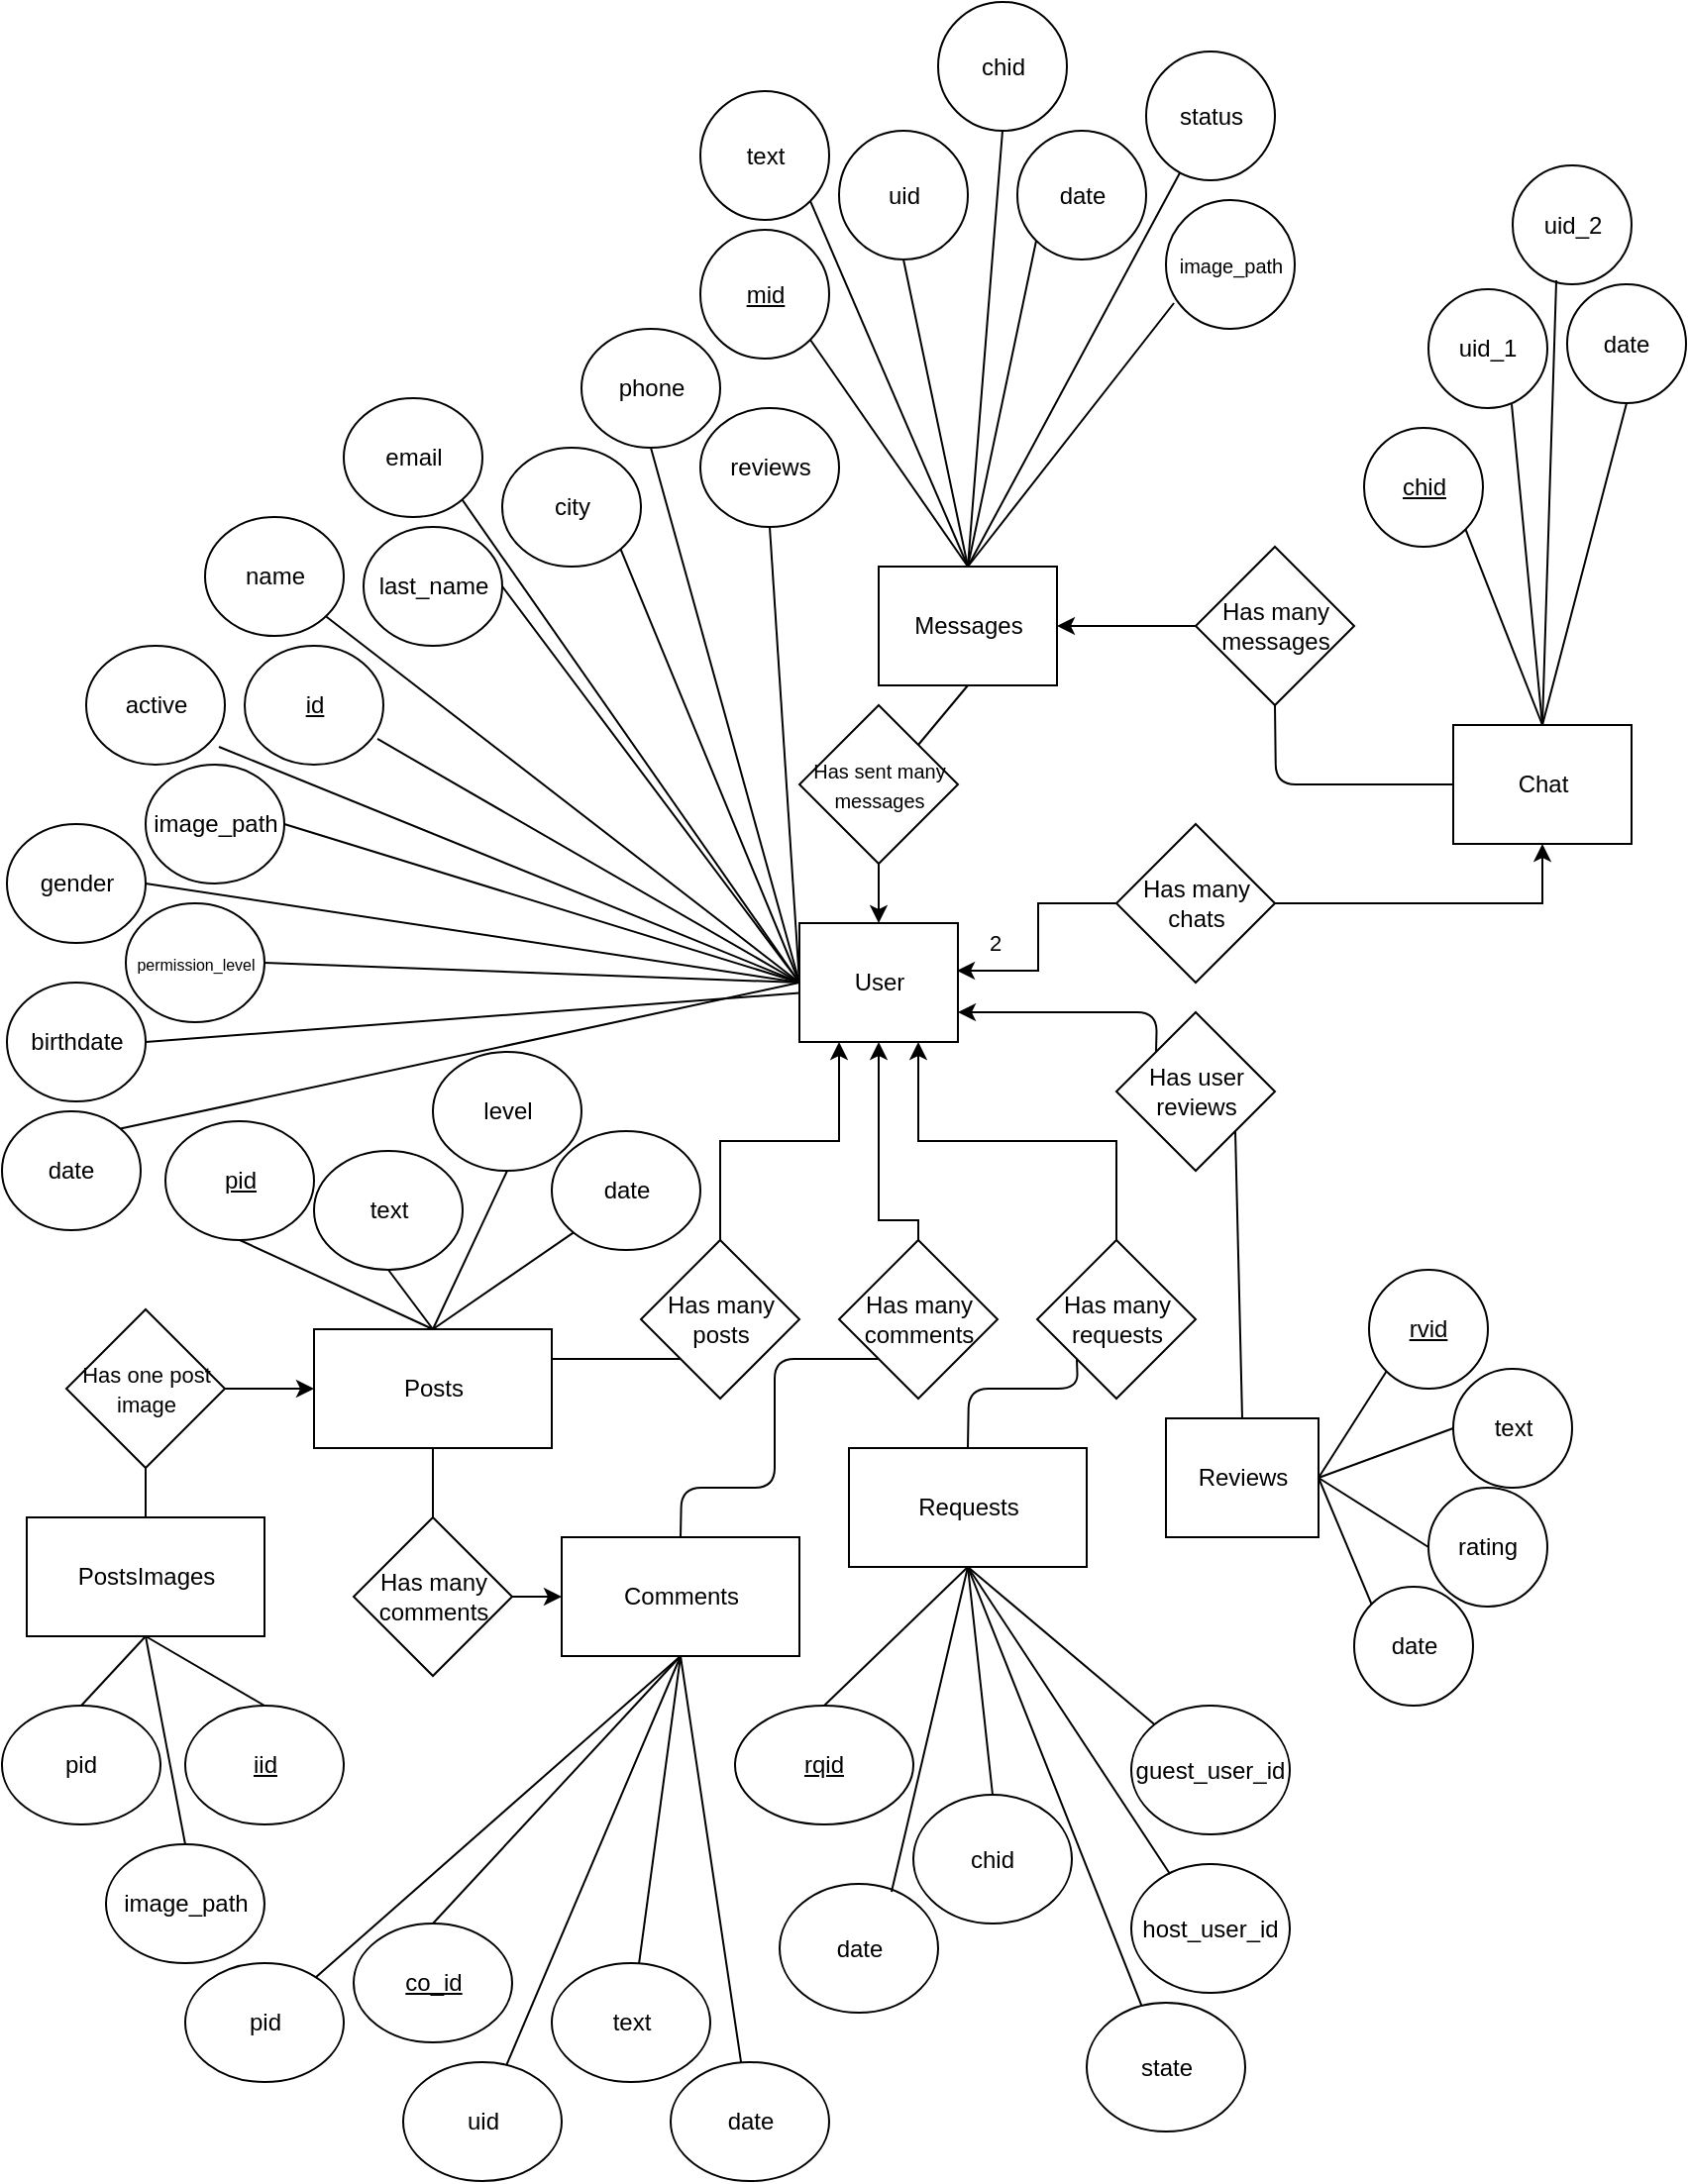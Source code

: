 <mxfile version="14.6.6" type="device"><diagram id="E2KppGy42LFeE434Y4eN" name="Page-1"><mxGraphModel dx="1262" dy="685" grid="1" gridSize="10" guides="1" tooltips="1" connect="1" arrows="1" fold="1" page="1" pageScale="1" pageWidth="850" pageHeight="1100" math="0" shadow="0"><root><mxCell id="0"/><mxCell id="1" parent="0"/><mxCell id="mn4lOpYwVmtVPwMRHvXj-2" value="User" style="rounded=0;whiteSpace=wrap;html=1;" parent="1" vertex="1"><mxGeometry x="402.5" y="465" width="80" height="60" as="geometry"/></mxCell><mxCell id="mn4lOpYwVmtVPwMRHvXj-3" value="&lt;u&gt;id&lt;/u&gt;" style="ellipse;whiteSpace=wrap;html=1;" parent="1" vertex="1"><mxGeometry x="122.5" y="325" width="70" height="60" as="geometry"/></mxCell><mxCell id="mn4lOpYwVmtVPwMRHvXj-5" value="name" style="ellipse;whiteSpace=wrap;html=1;" parent="1" vertex="1"><mxGeometry x="102.5" y="260" width="70" height="60" as="geometry"/></mxCell><mxCell id="mn4lOpYwVmtVPwMRHvXj-7" value="" style="endArrow=none;html=1;exitX=0.957;exitY=0.783;exitDx=0;exitDy=0;exitPerimeter=0;" parent="1" source="mn4lOpYwVmtVPwMRHvXj-3" edge="1"><mxGeometry width="50" height="50" relative="1" as="geometry"><mxPoint x="262.5" y="605" as="sourcePoint"/><mxPoint x="402.5" y="495" as="targetPoint"/></mxGeometry></mxCell><mxCell id="mn4lOpYwVmtVPwMRHvXj-8" value="" style="endArrow=none;html=1;entryX=0;entryY=0.5;entryDx=0;entryDy=0;" parent="1" source="mn4lOpYwVmtVPwMRHvXj-5" target="mn4lOpYwVmtVPwMRHvXj-2" edge="1"><mxGeometry width="50" height="50" relative="1" as="geometry"><mxPoint x="322.5" y="495" as="sourcePoint"/><mxPoint x="362.5" y="495" as="targetPoint"/></mxGeometry></mxCell><mxCell id="mn4lOpYwVmtVPwMRHvXj-11" value="active" style="ellipse;whiteSpace=wrap;html=1;" parent="1" vertex="1"><mxGeometry x="42.5" y="325" width="70" height="60" as="geometry"/></mxCell><mxCell id="mn4lOpYwVmtVPwMRHvXj-12" value="" style="endArrow=none;html=1;exitX=0.957;exitY=0.85;exitDx=0;exitDy=0;entryX=0;entryY=0.5;entryDx=0;entryDy=0;exitPerimeter=0;" parent="1" source="mn4lOpYwVmtVPwMRHvXj-11" target="mn4lOpYwVmtVPwMRHvXj-2" edge="1"><mxGeometry width="50" height="50" relative="1" as="geometry"><mxPoint x="322.5" y="615" as="sourcePoint"/><mxPoint x="363.5" y="505" as="targetPoint"/></mxGeometry></mxCell><mxCell id="mn4lOpYwVmtVPwMRHvXj-13" value="last_name" style="ellipse;whiteSpace=wrap;html=1;" parent="1" vertex="1"><mxGeometry x="182.5" y="265" width="70" height="60" as="geometry"/></mxCell><mxCell id="mn4lOpYwVmtVPwMRHvXj-14" value="" style="endArrow=none;html=1;exitX=1;exitY=0.5;exitDx=0;exitDy=0;entryX=0;entryY=0.5;entryDx=0;entryDy=0;" parent="1" source="mn4lOpYwVmtVPwMRHvXj-13" target="mn4lOpYwVmtVPwMRHvXj-2" edge="1"><mxGeometry width="50" height="50" relative="1" as="geometry"><mxPoint x="322.5" y="435" as="sourcePoint"/><mxPoint x="364.5" y="505" as="targetPoint"/></mxGeometry></mxCell><mxCell id="mn4lOpYwVmtVPwMRHvXj-15" value="image_path" style="ellipse;whiteSpace=wrap;html=1;" parent="1" vertex="1"><mxGeometry x="72.5" y="385" width="70" height="60" as="geometry"/></mxCell><mxCell id="mn4lOpYwVmtVPwMRHvXj-16" value="" style="endArrow=none;html=1;exitX=1;exitY=0.5;exitDx=0;exitDy=0;entryX=0;entryY=0.5;entryDx=0;entryDy=0;" parent="1" source="mn4lOpYwVmtVPwMRHvXj-15" target="mn4lOpYwVmtVPwMRHvXj-2" edge="1"><mxGeometry width="50" height="50" relative="1" as="geometry"><mxPoint x="322.5" y="675" as="sourcePoint"/><mxPoint x="362.5" y="675" as="targetPoint"/></mxGeometry></mxCell><mxCell id="mn4lOpYwVmtVPwMRHvXj-17" value="email" style="ellipse;whiteSpace=wrap;html=1;" parent="1" vertex="1"><mxGeometry x="172.5" y="200" width="70" height="60" as="geometry"/></mxCell><mxCell id="mn4lOpYwVmtVPwMRHvXj-18" value="" style="endArrow=none;html=1;exitX=1;exitY=1;exitDx=0;exitDy=0;entryX=0;entryY=0.5;entryDx=0;entryDy=0;" parent="1" source="mn4lOpYwVmtVPwMRHvXj-17" target="mn4lOpYwVmtVPwMRHvXj-2" edge="1"><mxGeometry width="50" height="50" relative="1" as="geometry"><mxPoint x="322.5" y="375" as="sourcePoint"/><mxPoint x="362.5" y="505" as="targetPoint"/></mxGeometry></mxCell><mxCell id="mn4lOpYwVmtVPwMRHvXj-19" value="gender" style="ellipse;whiteSpace=wrap;html=1;" parent="1" vertex="1"><mxGeometry x="2.5" y="415" width="70" height="60" as="geometry"/></mxCell><mxCell id="mn4lOpYwVmtVPwMRHvXj-20" value="" style="endArrow=none;html=1;exitX=1;exitY=0.5;exitDx=0;exitDy=0;entryX=0;entryY=0.5;entryDx=0;entryDy=0;" parent="1" source="mn4lOpYwVmtVPwMRHvXj-19" target="mn4lOpYwVmtVPwMRHvXj-2" edge="1"><mxGeometry width="50" height="50" relative="1" as="geometry"><mxPoint x="262.5" y="735" as="sourcePoint"/><mxPoint x="302.5" y="735" as="targetPoint"/></mxGeometry></mxCell><mxCell id="mn4lOpYwVmtVPwMRHvXj-21" value="city" style="ellipse;whiteSpace=wrap;html=1;" parent="1" vertex="1"><mxGeometry x="252.5" y="225" width="70" height="60" as="geometry"/></mxCell><mxCell id="mn4lOpYwVmtVPwMRHvXj-22" value="" style="endArrow=none;html=1;exitX=1;exitY=1;exitDx=0;exitDy=0;entryX=0;entryY=0.5;entryDx=0;entryDy=0;" parent="1" source="mn4lOpYwVmtVPwMRHvXj-21" target="mn4lOpYwVmtVPwMRHvXj-2" edge="1"><mxGeometry width="50" height="50" relative="1" as="geometry"><mxPoint x="282.5" y="315" as="sourcePoint"/><mxPoint x="322.5" y="315" as="targetPoint"/></mxGeometry></mxCell><mxCell id="mn4lOpYwVmtVPwMRHvXj-23" value="&lt;font style=&quot;font-size: 8px&quot;&gt;permission_level&lt;/font&gt;" style="ellipse;whiteSpace=wrap;html=1;" parent="1" vertex="1"><mxGeometry x="62.5" y="455" width="70" height="60" as="geometry"/></mxCell><mxCell id="mn4lOpYwVmtVPwMRHvXj-24" value="" style="endArrow=none;html=1;exitX=1;exitY=0.5;exitDx=0;exitDy=0;entryX=0;entryY=0.5;entryDx=0;entryDy=0;" parent="1" source="mn4lOpYwVmtVPwMRHvXj-23" target="mn4lOpYwVmtVPwMRHvXj-2" edge="1"><mxGeometry width="50" height="50" relative="1" as="geometry"><mxPoint x="282.5" y="795" as="sourcePoint"/><mxPoint x="322.5" y="795" as="targetPoint"/></mxGeometry></mxCell><mxCell id="mn4lOpYwVmtVPwMRHvXj-25" value="phone" style="ellipse;whiteSpace=wrap;html=1;" parent="1" vertex="1"><mxGeometry x="292.5" y="165" width="70" height="60" as="geometry"/></mxCell><mxCell id="mn4lOpYwVmtVPwMRHvXj-26" value="" style="endArrow=none;html=1;exitX=0.5;exitY=1;exitDx=0;exitDy=0;entryX=0;entryY=0.5;entryDx=0;entryDy=0;" parent="1" source="mn4lOpYwVmtVPwMRHvXj-25" target="mn4lOpYwVmtVPwMRHvXj-2" edge="1"><mxGeometry width="50" height="50" relative="1" as="geometry"><mxPoint x="362.5" y="305" as="sourcePoint"/><mxPoint x="402.5" y="305" as="targetPoint"/></mxGeometry></mxCell><mxCell id="mn4lOpYwVmtVPwMRHvXj-27" value="birthdate" style="ellipse;whiteSpace=wrap;html=1;" parent="1" vertex="1"><mxGeometry x="2.5" y="495" width="70" height="60" as="geometry"/></mxCell><mxCell id="mn4lOpYwVmtVPwMRHvXj-28" value="" style="endArrow=none;html=1;exitX=1;exitY=0.5;exitDx=0;exitDy=0;entryX=0;entryY=0.588;entryDx=0;entryDy=0;entryPerimeter=0;" parent="1" source="mn4lOpYwVmtVPwMRHvXj-27" target="mn4lOpYwVmtVPwMRHvXj-2" edge="1"><mxGeometry width="50" height="50" relative="1" as="geometry"><mxPoint x="362.5" y="805" as="sourcePoint"/><mxPoint x="402.5" y="805" as="targetPoint"/></mxGeometry></mxCell><mxCell id="mn4lOpYwVmtVPwMRHvXj-29" value="date" style="ellipse;whiteSpace=wrap;html=1;" parent="1" vertex="1"><mxGeometry y="560" width="70" height="60" as="geometry"/></mxCell><mxCell id="mn4lOpYwVmtVPwMRHvXj-30" value="" style="endArrow=none;html=1;exitX=1;exitY=0;exitDx=0;exitDy=0;entryX=0;entryY=0.5;entryDx=0;entryDy=0;" parent="1" source="mn4lOpYwVmtVPwMRHvXj-29" target="mn4lOpYwVmtVPwMRHvXj-2" edge="1"><mxGeometry width="50" height="50" relative="1" as="geometry"><mxPoint x="372.5" y="915" as="sourcePoint"/><mxPoint x="362.5" y="505" as="targetPoint"/></mxGeometry></mxCell><mxCell id="mn4lOpYwVmtVPwMRHvXj-31" value="reviews" style="ellipse;whiteSpace=wrap;html=1;" parent="1" vertex="1"><mxGeometry x="352.5" y="205" width="70" height="60" as="geometry"/></mxCell><mxCell id="mn4lOpYwVmtVPwMRHvXj-32" value="" style="endArrow=none;html=1;exitX=0.5;exitY=1;exitDx=0;exitDy=0;entryX=0;entryY=0.5;entryDx=0;entryDy=0;" parent="1" source="mn4lOpYwVmtVPwMRHvXj-31" target="mn4lOpYwVmtVPwMRHvXj-2" edge="1"><mxGeometry width="50" height="50" relative="1" as="geometry"><mxPoint x="422.5" y="295" as="sourcePoint"/><mxPoint x="362.5" y="515" as="targetPoint"/></mxGeometry></mxCell><mxCell id="mn4lOpYwVmtVPwMRHvXj-34" style="edgeStyle=orthogonalEdgeStyle;rounded=0;orthogonalLoop=1;jettySize=auto;html=1;entryX=0.5;entryY=0;entryDx=0;entryDy=0;" parent="1" source="mn4lOpYwVmtVPwMRHvXj-33" target="mn4lOpYwVmtVPwMRHvXj-2" edge="1"><mxGeometry relative="1" as="geometry"/></mxCell><mxCell id="mn4lOpYwVmtVPwMRHvXj-33" value="&lt;font style=&quot;font-size: 10px&quot;&gt;Has sent many messages&lt;/font&gt;" style="rhombus;whiteSpace=wrap;html=1;" parent="1" vertex="1"><mxGeometry x="402.5" y="355" width="80" height="80" as="geometry"/></mxCell><mxCell id="mn4lOpYwVmtVPwMRHvXj-36" value="Messages" style="rounded=0;whiteSpace=wrap;html=1;" parent="1" vertex="1"><mxGeometry x="442.5" y="285" width="90" height="60" as="geometry"/></mxCell><mxCell id="mn4lOpYwVmtVPwMRHvXj-37" value="" style="endArrow=none;html=1;entryX=0.5;entryY=1;entryDx=0;entryDy=0;exitX=1;exitY=0;exitDx=0;exitDy=0;" parent="1" source="mn4lOpYwVmtVPwMRHvXj-33" target="mn4lOpYwVmtVPwMRHvXj-36" edge="1"><mxGeometry width="50" height="50" relative="1" as="geometry"><mxPoint x="502.5" y="365" as="sourcePoint"/><mxPoint x="552.5" y="315" as="targetPoint"/></mxGeometry></mxCell><mxCell id="mn4lOpYwVmtVPwMRHvXj-38" value="&lt;u&gt;mid&lt;/u&gt;" style="ellipse;whiteSpace=wrap;html=1;aspect=fixed;" parent="1" vertex="1"><mxGeometry x="352.5" y="115" width="65" height="65" as="geometry"/></mxCell><mxCell id="mn4lOpYwVmtVPwMRHvXj-39" value="" style="endArrow=none;html=1;entryX=1;entryY=1;entryDx=0;entryDy=0;exitX=0.5;exitY=0;exitDx=0;exitDy=0;" parent="1" source="mn4lOpYwVmtVPwMRHvXj-36" target="mn4lOpYwVmtVPwMRHvXj-38" edge="1"><mxGeometry width="50" height="50" relative="1" as="geometry"><mxPoint x="432.5" y="250" as="sourcePoint"/><mxPoint x="482.5" y="200" as="targetPoint"/></mxGeometry></mxCell><mxCell id="mn4lOpYwVmtVPwMRHvXj-41" value="text" style="ellipse;whiteSpace=wrap;html=1;aspect=fixed;" parent="1" vertex="1"><mxGeometry x="352.5" y="45" width="65" height="65" as="geometry"/></mxCell><mxCell id="mn4lOpYwVmtVPwMRHvXj-42" value="" style="endArrow=none;html=1;exitX=0.5;exitY=0;exitDx=0;exitDy=0;entryX=1;entryY=1;entryDx=0;entryDy=0;" parent="1" source="mn4lOpYwVmtVPwMRHvXj-36" target="mn4lOpYwVmtVPwMRHvXj-41" edge="1"><mxGeometry width="50" height="50" relative="1" as="geometry"><mxPoint x="475" y="265" as="sourcePoint"/><mxPoint x="423.5" y="95" as="targetPoint"/></mxGeometry></mxCell><mxCell id="mn4lOpYwVmtVPwMRHvXj-43" value="uid" style="ellipse;whiteSpace=wrap;html=1;aspect=fixed;" parent="1" vertex="1"><mxGeometry x="422.5" y="65" width="65" height="65" as="geometry"/></mxCell><mxCell id="mn4lOpYwVmtVPwMRHvXj-44" value="" style="endArrow=none;html=1;entryX=0.5;entryY=1;entryDx=0;entryDy=0;exitX=0.5;exitY=0;exitDx=0;exitDy=0;" parent="1" source="mn4lOpYwVmtVPwMRHvXj-36" target="mn4lOpYwVmtVPwMRHvXj-43" edge="1"><mxGeometry width="50" height="50" relative="1" as="geometry"><mxPoint x="587.5" y="230" as="sourcePoint"/><mxPoint x="582.5" y="145" as="targetPoint"/></mxGeometry></mxCell><mxCell id="mn4lOpYwVmtVPwMRHvXj-45" value="chid" style="ellipse;whiteSpace=wrap;html=1;aspect=fixed;" parent="1" vertex="1"><mxGeometry x="472.5" width="65" height="65" as="geometry"/></mxCell><mxCell id="mn4lOpYwVmtVPwMRHvXj-46" value="" style="endArrow=none;html=1;entryX=0.5;entryY=1;entryDx=0;entryDy=0;exitX=0.5;exitY=0;exitDx=0;exitDy=0;" parent="1" source="mn4lOpYwVmtVPwMRHvXj-36" target="mn4lOpYwVmtVPwMRHvXj-45" edge="1"><mxGeometry width="50" height="50" relative="1" as="geometry"><mxPoint x="492.5" y="285" as="sourcePoint"/><mxPoint x="647.5" y="150" as="targetPoint"/></mxGeometry></mxCell><mxCell id="mn4lOpYwVmtVPwMRHvXj-47" value="date" style="ellipse;whiteSpace=wrap;html=1;aspect=fixed;" parent="1" vertex="1"><mxGeometry x="512.5" y="65" width="65" height="65" as="geometry"/></mxCell><mxCell id="mn4lOpYwVmtVPwMRHvXj-48" value="" style="endArrow=none;html=1;entryX=0;entryY=1;entryDx=0;entryDy=0;exitX=0.5;exitY=0;exitDx=0;exitDy=0;" parent="1" source="mn4lOpYwVmtVPwMRHvXj-36" target="mn4lOpYwVmtVPwMRHvXj-47" edge="1"><mxGeometry width="50" height="50" relative="1" as="geometry"><mxPoint x="707.5" y="260" as="sourcePoint"/><mxPoint x="702.5" y="175" as="targetPoint"/></mxGeometry></mxCell><mxCell id="mn4lOpYwVmtVPwMRHvXj-49" value="&lt;font style=&quot;font-size: 10px&quot;&gt;image_path&lt;/font&gt;" style="ellipse;whiteSpace=wrap;html=1;aspect=fixed;" parent="1" vertex="1"><mxGeometry x="587.5" y="100" width="65" height="65" as="geometry"/></mxCell><mxCell id="mn4lOpYwVmtVPwMRHvXj-50" value="" style="endArrow=none;html=1;entryX=0.062;entryY=0.8;entryDx=0;entryDy=0;exitX=0.5;exitY=0;exitDx=0;exitDy=0;entryPerimeter=0;" parent="1" source="mn4lOpYwVmtVPwMRHvXj-36" target="mn4lOpYwVmtVPwMRHvXj-49" edge="1"><mxGeometry width="50" height="50" relative="1" as="geometry"><mxPoint x="537.5" y="335" as="sourcePoint"/><mxPoint x="532.5" y="250" as="targetPoint"/></mxGeometry></mxCell><mxCell id="mn4lOpYwVmtVPwMRHvXj-51" value="status" style="ellipse;whiteSpace=wrap;html=1;aspect=fixed;" parent="1" vertex="1"><mxGeometry x="577.5" y="25" width="65" height="65" as="geometry"/></mxCell><mxCell id="mn4lOpYwVmtVPwMRHvXj-52" value="" style="endArrow=none;html=1;exitX=0.5;exitY=0;exitDx=0;exitDy=0;" parent="1" source="mn4lOpYwVmtVPwMRHvXj-36" target="mn4lOpYwVmtVPwMRHvXj-51" edge="1"><mxGeometry width="50" height="50" relative="1" as="geometry"><mxPoint x="757.5" y="307.5" as="sourcePoint"/><mxPoint x="612.5" y="80" as="targetPoint"/></mxGeometry></mxCell><mxCell id="mn4lOpYwVmtVPwMRHvXj-54" value="" style="edgeStyle=orthogonalEdgeStyle;rounded=0;orthogonalLoop=1;jettySize=auto;html=1;" parent="1" source="mn4lOpYwVmtVPwMRHvXj-53" target="mn4lOpYwVmtVPwMRHvXj-36" edge="1"><mxGeometry relative="1" as="geometry"/></mxCell><mxCell id="mn4lOpYwVmtVPwMRHvXj-53" value="Has many messages" style="rhombus;whiteSpace=wrap;html=1;" parent="1" vertex="1"><mxGeometry x="602.5" y="275" width="80" height="80" as="geometry"/></mxCell><mxCell id="mn4lOpYwVmtVPwMRHvXj-55" value="&lt;div&gt;Chat&lt;/div&gt;" style="rounded=0;whiteSpace=wrap;html=1;" parent="1" vertex="1"><mxGeometry x="732.5" y="365" width="90" height="60" as="geometry"/></mxCell><mxCell id="mn4lOpYwVmtVPwMRHvXj-56" value="" style="endArrow=none;html=1;entryX=0;entryY=0.5;entryDx=0;entryDy=0;exitX=0.5;exitY=1;exitDx=0;exitDy=0;" parent="1" source="mn4lOpYwVmtVPwMRHvXj-53" target="mn4lOpYwVmtVPwMRHvXj-55" edge="1"><mxGeometry width="50" height="50" relative="1" as="geometry"><mxPoint x="657.5" y="357.5" as="sourcePoint"/><mxPoint x="597.5" y="447.5" as="targetPoint"/><Array as="points"><mxPoint x="643" y="395"/></Array></mxGeometry></mxCell><mxCell id="mn4lOpYwVmtVPwMRHvXj-57" value="&lt;u&gt;chid&lt;/u&gt;" style="ellipse;whiteSpace=wrap;html=1;aspect=fixed;" parent="1" vertex="1"><mxGeometry x="687.5" y="215" width="60" height="60" as="geometry"/></mxCell><mxCell id="mn4lOpYwVmtVPwMRHvXj-58" value="uid_1" style="ellipse;whiteSpace=wrap;html=1;aspect=fixed;" parent="1" vertex="1"><mxGeometry x="720" y="145" width="60" height="60" as="geometry"/></mxCell><mxCell id="mn4lOpYwVmtVPwMRHvXj-59" value="uid_2" style="ellipse;whiteSpace=wrap;html=1;aspect=fixed;" parent="1" vertex="1"><mxGeometry x="762.5" y="82.5" width="60" height="60" as="geometry"/></mxCell><mxCell id="mn4lOpYwVmtVPwMRHvXj-60" value="date" style="ellipse;whiteSpace=wrap;html=1;aspect=fixed;" parent="1" vertex="1"><mxGeometry x="790" y="142.5" width="60" height="60" as="geometry"/></mxCell><mxCell id="mn4lOpYwVmtVPwMRHvXj-61" value="" style="endArrow=none;html=1;entryX=0.5;entryY=0;entryDx=0;entryDy=0;exitX=1;exitY=1;exitDx=0;exitDy=0;" parent="1" source="mn4lOpYwVmtVPwMRHvXj-57" target="mn4lOpYwVmtVPwMRHvXj-55" edge="1"><mxGeometry width="50" height="50" relative="1" as="geometry"><mxPoint x="703.713" y="313.713" as="sourcePoint"/><mxPoint x="727.5" y="447.5" as="targetPoint"/></mxGeometry></mxCell><mxCell id="mn4lOpYwVmtVPwMRHvXj-62" value="" style="endArrow=none;html=1;entryX=0.5;entryY=1;entryDx=0;entryDy=0;exitX=0.5;exitY=0;exitDx=0;exitDy=0;" parent="1" source="mn4lOpYwVmtVPwMRHvXj-55" target="mn4lOpYwVmtVPwMRHvXj-60" edge="1"><mxGeometry width="50" height="50" relative="1" as="geometry"><mxPoint x="677.5" y="497.5" as="sourcePoint"/><mxPoint x="808.5" y="236.48" as="targetPoint"/><Array as="points"/></mxGeometry></mxCell><mxCell id="mn4lOpYwVmtVPwMRHvXj-63" value="" style="endArrow=none;html=1;exitX=0.7;exitY=0.967;exitDx=0;exitDy=0;exitPerimeter=0;entryX=0.5;entryY=0;entryDx=0;entryDy=0;" parent="1" source="mn4lOpYwVmtVPwMRHvXj-58" target="mn4lOpYwVmtVPwMRHvXj-55" edge="1"><mxGeometry width="50" height="50" relative="1" as="geometry"><mxPoint x="677.5" y="497.5" as="sourcePoint"/><mxPoint x="727.5" y="447.5" as="targetPoint"/></mxGeometry></mxCell><mxCell id="mn4lOpYwVmtVPwMRHvXj-64" value="" style="endArrow=none;html=1;entryX=0.367;entryY=0.967;entryDx=0;entryDy=0;entryPerimeter=0;exitX=0.5;exitY=0;exitDx=0;exitDy=0;" parent="1" source="mn4lOpYwVmtVPwMRHvXj-55" target="mn4lOpYwVmtVPwMRHvXj-59" edge="1"><mxGeometry width="50" height="50" relative="1" as="geometry"><mxPoint x="797.5" y="347.5" as="sourcePoint"/><mxPoint x="837.5" y="267.5" as="targetPoint"/></mxGeometry></mxCell><mxCell id="mn4lOpYwVmtVPwMRHvXj-65" value="" style="endArrow=classic;html=1;entryX=1;entryY=0.75;entryDx=0;entryDy=0;exitX=0;exitY=0;exitDx=0;exitDy=0;" parent="1" source="mn4lOpYwVmtVPwMRHvXj-66" target="mn4lOpYwVmtVPwMRHvXj-2" edge="1"><mxGeometry width="50" height="50" relative="1" as="geometry"><mxPoint x="552.5" y="485" as="sourcePoint"/><mxPoint x="532.5" y="415" as="targetPoint"/><Array as="points"><mxPoint x="583" y="510"/></Array></mxGeometry></mxCell><mxCell id="mn4lOpYwVmtVPwMRHvXj-66" value="Has user reviews" style="rhombus;whiteSpace=wrap;html=1;" parent="1" vertex="1"><mxGeometry x="562.5" y="510" width="80" height="80" as="geometry"/></mxCell><mxCell id="mn4lOpYwVmtVPwMRHvXj-69" value="&lt;div&gt;Reviews&lt;/div&gt;" style="rounded=0;whiteSpace=wrap;html=1;" parent="1" vertex="1"><mxGeometry x="587.5" y="715" width="77" height="60" as="geometry"/></mxCell><mxCell id="mn4lOpYwVmtVPwMRHvXj-70" value="" style="endArrow=none;html=1;exitX=1;exitY=1;exitDx=0;exitDy=0;entryX=0.5;entryY=0;entryDx=0;entryDy=0;" parent="1" source="mn4lOpYwVmtVPwMRHvXj-66" target="mn4lOpYwVmtVPwMRHvXj-69" edge="1"><mxGeometry width="50" height="50" relative="1" as="geometry"><mxPoint x="492.5" y="470" as="sourcePoint"/><mxPoint x="542.5" y="420" as="targetPoint"/></mxGeometry></mxCell><mxCell id="mn4lOpYwVmtVPwMRHvXj-71" value="&lt;u&gt;rvid&lt;/u&gt;" style="ellipse;whiteSpace=wrap;html=1;aspect=fixed;" parent="1" vertex="1"><mxGeometry x="690" y="640" width="60" height="60" as="geometry"/></mxCell><mxCell id="mn4lOpYwVmtVPwMRHvXj-72" value="text" style="ellipse;whiteSpace=wrap;html=1;aspect=fixed;" parent="1" vertex="1"><mxGeometry x="732.5" y="690" width="60" height="60" as="geometry"/></mxCell><mxCell id="mn4lOpYwVmtVPwMRHvXj-73" value="rating" style="ellipse;whiteSpace=wrap;html=1;aspect=fixed;" parent="1" vertex="1"><mxGeometry x="720" y="750" width="60" height="60" as="geometry"/></mxCell><mxCell id="mn4lOpYwVmtVPwMRHvXj-74" value="date" style="ellipse;whiteSpace=wrap;html=1;aspect=fixed;" parent="1" vertex="1"><mxGeometry x="682.5" y="800" width="60" height="60" as="geometry"/></mxCell><mxCell id="mn4lOpYwVmtVPwMRHvXj-76" value="" style="endArrow=none;html=1;exitX=1;exitY=0.5;exitDx=0;exitDy=0;entryX=0;entryY=1;entryDx=0;entryDy=0;" parent="1" source="mn4lOpYwVmtVPwMRHvXj-69" target="mn4lOpYwVmtVPwMRHvXj-71" edge="1"><mxGeometry width="50" height="50" relative="1" as="geometry"><mxPoint x="762.5" y="830" as="sourcePoint"/><mxPoint x="812.5" y="780" as="targetPoint"/></mxGeometry></mxCell><mxCell id="mn4lOpYwVmtVPwMRHvXj-77" value="" style="endArrow=none;html=1;exitX=1;exitY=0.5;exitDx=0;exitDy=0;entryX=0;entryY=0.5;entryDx=0;entryDy=0;" parent="1" source="mn4lOpYwVmtVPwMRHvXj-69" target="mn4lOpYwVmtVPwMRHvXj-72" edge="1"><mxGeometry width="50" height="50" relative="1" as="geometry"><mxPoint x="772.5" y="840" as="sourcePoint"/><mxPoint x="822.5" y="790" as="targetPoint"/></mxGeometry></mxCell><mxCell id="mn4lOpYwVmtVPwMRHvXj-78" value="" style="endArrow=none;html=1;exitX=1;exitY=0.5;exitDx=0;exitDy=0;entryX=0;entryY=0.5;entryDx=0;entryDy=0;" parent="1" source="mn4lOpYwVmtVPwMRHvXj-69" target="mn4lOpYwVmtVPwMRHvXj-73" edge="1"><mxGeometry width="50" height="50" relative="1" as="geometry"><mxPoint x="782.5" y="850" as="sourcePoint"/><mxPoint x="832.5" y="800" as="targetPoint"/></mxGeometry></mxCell><mxCell id="mn4lOpYwVmtVPwMRHvXj-79" value="" style="endArrow=none;html=1;exitX=1;exitY=0.5;exitDx=0;exitDy=0;entryX=0;entryY=0;entryDx=0;entryDy=0;" parent="1" source="mn4lOpYwVmtVPwMRHvXj-69" target="mn4lOpYwVmtVPwMRHvXj-74" edge="1"><mxGeometry width="50" height="50" relative="1" as="geometry"><mxPoint x="792.5" y="860" as="sourcePoint"/><mxPoint x="719.52" y="788.98" as="targetPoint"/></mxGeometry></mxCell><mxCell id="mn4lOpYwVmtVPwMRHvXj-87" style="edgeStyle=orthogonalEdgeStyle;rounded=0;orthogonalLoop=1;jettySize=auto;html=1;entryX=0.25;entryY=1;entryDx=0;entryDy=0;" parent="1" source="mn4lOpYwVmtVPwMRHvXj-84" target="mn4lOpYwVmtVPwMRHvXj-2" edge="1"><mxGeometry relative="1" as="geometry"/></mxCell><mxCell id="mn4lOpYwVmtVPwMRHvXj-84" value="Has many posts" style="rhombus;whiteSpace=wrap;html=1;" parent="1" vertex="1"><mxGeometry x="322.5" y="625" width="80" height="80" as="geometry"/></mxCell><mxCell id="mn4lOpYwVmtVPwMRHvXj-86" style="edgeStyle=orthogonalEdgeStyle;rounded=0;orthogonalLoop=1;jettySize=auto;html=1;entryX=0.5;entryY=1;entryDx=0;entryDy=0;exitX=0.5;exitY=0;exitDx=0;exitDy=0;" parent="1" source="mn4lOpYwVmtVPwMRHvXj-85" target="mn4lOpYwVmtVPwMRHvXj-2" edge="1"><mxGeometry relative="1" as="geometry"><Array as="points"><mxPoint x="462.5" y="615"/><mxPoint x="442.5" y="615"/></Array></mxGeometry></mxCell><mxCell id="mn4lOpYwVmtVPwMRHvXj-85" value="Has many comments" style="rhombus;whiteSpace=wrap;html=1;" parent="1" vertex="1"><mxGeometry x="422.5" y="625" width="80" height="80" as="geometry"/></mxCell><mxCell id="mn4lOpYwVmtVPwMRHvXj-89" style="edgeStyle=orthogonalEdgeStyle;rounded=0;orthogonalLoop=1;jettySize=auto;html=1;entryX=0.75;entryY=1;entryDx=0;entryDy=0;" parent="1" source="mn4lOpYwVmtVPwMRHvXj-88" target="mn4lOpYwVmtVPwMRHvXj-2" edge="1"><mxGeometry relative="1" as="geometry"><Array as="points"><mxPoint x="562.5" y="575"/><mxPoint x="462.5" y="575"/></Array></mxGeometry></mxCell><mxCell id="mn4lOpYwVmtVPwMRHvXj-88" value="Has many requests" style="rhombus;whiteSpace=wrap;html=1;" parent="1" vertex="1"><mxGeometry x="522.5" y="625" width="80" height="80" as="geometry"/></mxCell><mxCell id="mn4lOpYwVmtVPwMRHvXj-90" value="Posts" style="rounded=0;whiteSpace=wrap;html=1;" parent="1" vertex="1"><mxGeometry x="157.5" y="670" width="120" height="60" as="geometry"/></mxCell><mxCell id="mn4lOpYwVmtVPwMRHvXj-91" value="Comments" style="rounded=0;whiteSpace=wrap;html=1;" parent="1" vertex="1"><mxGeometry x="282.5" y="775" width="120" height="60" as="geometry"/></mxCell><mxCell id="mn4lOpYwVmtVPwMRHvXj-92" value="Requests" style="rounded=0;whiteSpace=wrap;html=1;" parent="1" vertex="1"><mxGeometry x="427.5" y="730" width="120" height="60" as="geometry"/></mxCell><mxCell id="mn4lOpYwVmtVPwMRHvXj-93" value="" style="endArrow=none;html=1;entryX=1;entryY=0.25;entryDx=0;entryDy=0;exitX=0;exitY=1;exitDx=0;exitDy=0;" parent="1" source="mn4lOpYwVmtVPwMRHvXj-84" target="mn4lOpYwVmtVPwMRHvXj-90" edge="1"><mxGeometry width="50" height="50" relative="1" as="geometry"><mxPoint x="442.5" y="565" as="sourcePoint"/><mxPoint x="492.5" y="515" as="targetPoint"/></mxGeometry></mxCell><mxCell id="mn4lOpYwVmtVPwMRHvXj-94" value="" style="endArrow=none;html=1;exitX=0.5;exitY=0;exitDx=0;exitDy=0;entryX=0;entryY=1;entryDx=0;entryDy=0;" parent="1" source="mn4lOpYwVmtVPwMRHvXj-91" target="mn4lOpYwVmtVPwMRHvXj-85" edge="1"><mxGeometry width="50" height="50" relative="1" as="geometry"><mxPoint x="442.5" y="565" as="sourcePoint"/><mxPoint x="492.5" y="515" as="targetPoint"/><Array as="points"><mxPoint x="343" y="750"/><mxPoint x="390" y="750"/><mxPoint x="390" y="685"/></Array></mxGeometry></mxCell><mxCell id="mn4lOpYwVmtVPwMRHvXj-95" value="" style="endArrow=none;html=1;exitX=0.5;exitY=0;exitDx=0;exitDy=0;entryX=0;entryY=1;entryDx=0;entryDy=0;" parent="1" source="mn4lOpYwVmtVPwMRHvXj-92" target="mn4lOpYwVmtVPwMRHvXj-88" edge="1"><mxGeometry width="50" height="50" relative="1" as="geometry"><mxPoint x="442.5" y="565" as="sourcePoint"/><mxPoint x="492.5" y="515" as="targetPoint"/><Array as="points"><mxPoint x="488" y="700"/><mxPoint x="543" y="700"/></Array></mxGeometry></mxCell><mxCell id="mn4lOpYwVmtVPwMRHvXj-99" value="pid" style="ellipse;whiteSpace=wrap;html=1;fontStyle=4" parent="1" vertex="1"><mxGeometry x="82.5" y="565" width="75" height="60" as="geometry"/></mxCell><mxCell id="mn4lOpYwVmtVPwMRHvXj-102" value="text" style="ellipse;whiteSpace=wrap;html=1;" parent="1" vertex="1"><mxGeometry x="157.5" y="580" width="75" height="60" as="geometry"/></mxCell><mxCell id="mn4lOpYwVmtVPwMRHvXj-103" value="date" style="ellipse;whiteSpace=wrap;html=1;" parent="1" vertex="1"><mxGeometry x="277.5" y="570" width="75" height="60" as="geometry"/></mxCell><mxCell id="mn4lOpYwVmtVPwMRHvXj-104" value="level" style="ellipse;whiteSpace=wrap;html=1;" parent="1" vertex="1"><mxGeometry x="217.5" y="530" width="75" height="60" as="geometry"/></mxCell><mxCell id="bSbMxOFbpx1lbuICegMl-18" value="" style="edgeStyle=orthogonalEdgeStyle;rounded=0;orthogonalLoop=1;jettySize=auto;html=1;" edge="1" parent="1" source="mn4lOpYwVmtVPwMRHvXj-105" target="mn4lOpYwVmtVPwMRHvXj-90"><mxGeometry relative="1" as="geometry"/></mxCell><mxCell id="mn4lOpYwVmtVPwMRHvXj-105" value="&lt;font style=&quot;font-size: 11px&quot;&gt;Has one post image&lt;/font&gt;" style="rhombus;whiteSpace=wrap;html=1;" parent="1" vertex="1"><mxGeometry x="32.5" y="660" width="80" height="80" as="geometry"/></mxCell><mxCell id="mn4lOpYwVmtVPwMRHvXj-107" value="" style="endArrow=none;html=1;exitX=0.5;exitY=1;exitDx=0;exitDy=0;entryX=0.5;entryY=0;entryDx=0;entryDy=0;" parent="1" source="mn4lOpYwVmtVPwMRHvXj-104" target="mn4lOpYwVmtVPwMRHvXj-90" edge="1"><mxGeometry width="50" height="50" relative="1" as="geometry"><mxPoint x="262.5" y="665" as="sourcePoint"/><mxPoint x="312.5" y="615" as="targetPoint"/></mxGeometry></mxCell><mxCell id="mn4lOpYwVmtVPwMRHvXj-108" value="" style="endArrow=none;html=1;exitX=0.5;exitY=1;exitDx=0;exitDy=0;entryX=0.5;entryY=0;entryDx=0;entryDy=0;" parent="1" source="mn4lOpYwVmtVPwMRHvXj-102" target="mn4lOpYwVmtVPwMRHvXj-90" edge="1"><mxGeometry width="50" height="50" relative="1" as="geometry"><mxPoint x="272.5" y="675" as="sourcePoint"/><mxPoint x="322.5" y="625" as="targetPoint"/></mxGeometry></mxCell><mxCell id="mn4lOpYwVmtVPwMRHvXj-109" value="" style="endArrow=none;html=1;exitX=0.5;exitY=1;exitDx=0;exitDy=0;entryX=0.5;entryY=0;entryDx=0;entryDy=0;" parent="1" source="mn4lOpYwVmtVPwMRHvXj-99" target="mn4lOpYwVmtVPwMRHvXj-90" edge="1"><mxGeometry width="50" height="50" relative="1" as="geometry"><mxPoint x="282.5" y="685" as="sourcePoint"/><mxPoint x="332.5" y="635" as="targetPoint"/></mxGeometry></mxCell><mxCell id="mn4lOpYwVmtVPwMRHvXj-110" value="" style="endArrow=none;html=1;exitX=0;exitY=1;exitDx=0;exitDy=0;entryX=0.5;entryY=0;entryDx=0;entryDy=0;" parent="1" source="mn4lOpYwVmtVPwMRHvXj-103" target="mn4lOpYwVmtVPwMRHvXj-90" edge="1"><mxGeometry width="50" height="50" relative="1" as="geometry"><mxPoint x="292.5" y="695" as="sourcePoint"/><mxPoint x="263" y="710" as="targetPoint"/></mxGeometry></mxCell><mxCell id="mn4lOpYwVmtVPwMRHvXj-111" value="PostsImages" style="rounded=0;whiteSpace=wrap;html=1;" parent="1" vertex="1"><mxGeometry x="12.5" y="765" width="120" height="60" as="geometry"/></mxCell><mxCell id="mn4lOpYwVmtVPwMRHvXj-112" value="" style="endArrow=none;html=1;exitX=0.5;exitY=0;exitDx=0;exitDy=0;entryX=0.5;entryY=1;entryDx=0;entryDy=0;" parent="1" source="mn4lOpYwVmtVPwMRHvXj-111" target="mn4lOpYwVmtVPwMRHvXj-105" edge="1"><mxGeometry width="50" height="50" relative="1" as="geometry"><mxPoint x="292.5" y="905" as="sourcePoint"/><mxPoint x="342.5" y="855" as="targetPoint"/></mxGeometry></mxCell><mxCell id="mn4lOpYwVmtVPwMRHvXj-115" value="&lt;div&gt;image_path&lt;/div&gt;" style="ellipse;whiteSpace=wrap;html=1;" parent="1" vertex="1"><mxGeometry x="52.5" y="930" width="80" height="60" as="geometry"/></mxCell><mxCell id="mn4lOpYwVmtVPwMRHvXj-116" value="pid" style="ellipse;whiteSpace=wrap;html=1;" parent="1" vertex="1"><mxGeometry y="860" width="80" height="60" as="geometry"/></mxCell><mxCell id="mn4lOpYwVmtVPwMRHvXj-117" value="&lt;u&gt;iid&lt;/u&gt;" style="ellipse;whiteSpace=wrap;html=1;" parent="1" vertex="1"><mxGeometry x="92.5" y="860" width="80" height="60" as="geometry"/></mxCell><mxCell id="mn4lOpYwVmtVPwMRHvXj-118" value="" style="endArrow=none;html=1;entryX=0.5;entryY=0;entryDx=0;entryDy=0;exitX=0.5;exitY=1;exitDx=0;exitDy=0;" parent="1" source="mn4lOpYwVmtVPwMRHvXj-111" target="mn4lOpYwVmtVPwMRHvXj-117" edge="1"><mxGeometry width="50" height="50" relative="1" as="geometry"><mxPoint x="112.5" y="925" as="sourcePoint"/><mxPoint x="162.5" y="875" as="targetPoint"/></mxGeometry></mxCell><mxCell id="mn4lOpYwVmtVPwMRHvXj-119" value="" style="endArrow=none;html=1;entryX=0.5;entryY=0;entryDx=0;entryDy=0;exitX=0.5;exitY=1;exitDx=0;exitDy=0;" parent="1" source="mn4lOpYwVmtVPwMRHvXj-111" target="mn4lOpYwVmtVPwMRHvXj-115" edge="1"><mxGeometry width="50" height="50" relative="1" as="geometry"><mxPoint x="157.5" y="935" as="sourcePoint"/><mxPoint x="130.784" y="886.213" as="targetPoint"/></mxGeometry></mxCell><mxCell id="mn4lOpYwVmtVPwMRHvXj-120" value="" style="endArrow=none;html=1;entryX=0.5;entryY=0;entryDx=0;entryDy=0;exitX=0.5;exitY=1;exitDx=0;exitDy=0;" parent="1" source="mn4lOpYwVmtVPwMRHvXj-111" target="mn4lOpYwVmtVPwMRHvXj-116" edge="1"><mxGeometry width="50" height="50" relative="1" as="geometry"><mxPoint x="122.5" y="945" as="sourcePoint"/><mxPoint x="140.784" y="896.213" as="targetPoint"/><Array as="points"/></mxGeometry></mxCell><mxCell id="mn4lOpYwVmtVPwMRHvXj-121" value="uid" style="ellipse;whiteSpace=wrap;html=1;" parent="1" vertex="1"><mxGeometry x="202.5" y="1040" width="80" height="60" as="geometry"/></mxCell><mxCell id="mn4lOpYwVmtVPwMRHvXj-122" value="" style="endArrow=none;html=1;exitX=0.5;exitY=1;exitDx=0;exitDy=0;" parent="1" source="mn4lOpYwVmtVPwMRHvXj-91" target="mn4lOpYwVmtVPwMRHvXj-121" edge="1"><mxGeometry width="50" height="50" relative="1" as="geometry"><mxPoint x="157.5" y="935" as="sourcePoint"/><mxPoint x="140.784" y="896.213" as="targetPoint"/></mxGeometry></mxCell><mxCell id="mn4lOpYwVmtVPwMRHvXj-123" value="&lt;u&gt;co_id&lt;/u&gt;" style="ellipse;whiteSpace=wrap;html=1;" parent="1" vertex="1"><mxGeometry x="177.5" y="970" width="80" height="60" as="geometry"/></mxCell><mxCell id="mn4lOpYwVmtVPwMRHvXj-124" value="" style="endArrow=none;html=1;entryX=0.5;entryY=0;entryDx=0;entryDy=0;exitX=0.5;exitY=1;exitDx=0;exitDy=0;" parent="1" source="mn4lOpYwVmtVPwMRHvXj-91" target="mn4lOpYwVmtVPwMRHvXj-123" edge="1"><mxGeometry width="50" height="50" relative="1" as="geometry"><mxPoint x="432.5" y="795" as="sourcePoint"/><mxPoint x="415.784" y="756.213" as="targetPoint"/></mxGeometry></mxCell><mxCell id="mn4lOpYwVmtVPwMRHvXj-125" value="text" style="ellipse;whiteSpace=wrap;html=1;" parent="1" vertex="1"><mxGeometry x="277.5" y="990" width="80" height="60" as="geometry"/></mxCell><mxCell id="mn4lOpYwVmtVPwMRHvXj-126" value="" style="endArrow=none;html=1;exitX=0.5;exitY=1;exitDx=0;exitDy=0;" parent="1" target="mn4lOpYwVmtVPwMRHvXj-125" edge="1" source="mn4lOpYwVmtVPwMRHvXj-91"><mxGeometry width="50" height="50" relative="1" as="geometry"><mxPoint x="462.5" y="795" as="sourcePoint"/><mxPoint x="150.784" y="906.213" as="targetPoint"/></mxGeometry></mxCell><mxCell id="mn4lOpYwVmtVPwMRHvXj-127" value="pid" style="ellipse;whiteSpace=wrap;html=1;" parent="1" vertex="1"><mxGeometry x="92.5" y="990" width="80" height="60" as="geometry"/></mxCell><mxCell id="mn4lOpYwVmtVPwMRHvXj-128" value="" style="endArrow=none;html=1;exitX=0.5;exitY=1;exitDx=0;exitDy=0;" parent="1" source="mn4lOpYwVmtVPwMRHvXj-91" target="mn4lOpYwVmtVPwMRHvXj-127" edge="1"><mxGeometry width="50" height="50" relative="1" as="geometry"><mxPoint x="482.5" y="815" as="sourcePoint"/><mxPoint x="160.784" y="916.213" as="targetPoint"/></mxGeometry></mxCell><mxCell id="mn4lOpYwVmtVPwMRHvXj-130" value="date" style="ellipse;whiteSpace=wrap;html=1;" parent="1" vertex="1"><mxGeometry x="337.5" y="1040" width="80" height="60" as="geometry"/></mxCell><mxCell id="mn4lOpYwVmtVPwMRHvXj-131" value="" style="endArrow=none;html=1;exitX=0.5;exitY=1;exitDx=0;exitDy=0;" parent="1" source="mn4lOpYwVmtVPwMRHvXj-91" target="mn4lOpYwVmtVPwMRHvXj-130" edge="1"><mxGeometry width="50" height="50" relative="1" as="geometry"><mxPoint x="632.5" y="840" as="sourcePoint"/><mxPoint x="310.784" y="941.213" as="targetPoint"/></mxGeometry></mxCell><mxCell id="mn4lOpYwVmtVPwMRHvXj-132" value="&lt;u&gt;rqid&lt;/u&gt;" style="ellipse;whiteSpace=wrap;html=1;" parent="1" vertex="1"><mxGeometry x="370" y="860" width="90" height="60" as="geometry"/></mxCell><mxCell id="mn4lOpYwVmtVPwMRHvXj-133" value="date" style="ellipse;whiteSpace=wrap;html=1;" parent="1" vertex="1"><mxGeometry x="392.5" y="950" width="80" height="65" as="geometry"/></mxCell><mxCell id="mn4lOpYwVmtVPwMRHvXj-134" value="chid" style="ellipse;whiteSpace=wrap;html=1;" parent="1" vertex="1"><mxGeometry x="460" y="905" width="80" height="65" as="geometry"/></mxCell><mxCell id="mn4lOpYwVmtVPwMRHvXj-135" value="host_user_id" style="ellipse;whiteSpace=wrap;html=1;" parent="1" vertex="1"><mxGeometry x="570" y="940" width="80" height="65" as="geometry"/></mxCell><mxCell id="mn4lOpYwVmtVPwMRHvXj-136" value="state" style="ellipse;whiteSpace=wrap;html=1;" parent="1" vertex="1"><mxGeometry x="547.5" y="1010" width="80" height="65" as="geometry"/></mxCell><mxCell id="mn4lOpYwVmtVPwMRHvXj-137" value="guest_user_id" style="ellipse;whiteSpace=wrap;html=1;" parent="1" vertex="1"><mxGeometry x="570" y="860" width="80" height="65" as="geometry"/></mxCell><mxCell id="mn4lOpYwVmtVPwMRHvXj-138" value="" style="endArrow=none;html=1;entryX=0.5;entryY=1;entryDx=0;entryDy=0;exitX=0.5;exitY=0;exitDx=0;exitDy=0;" parent="1" source="mn4lOpYwVmtVPwMRHvXj-132" target="mn4lOpYwVmtVPwMRHvXj-92" edge="1"><mxGeometry width="50" height="50" relative="1" as="geometry"><mxPoint x="582.5" y="840" as="sourcePoint"/><mxPoint x="697.5" y="765" as="targetPoint"/></mxGeometry></mxCell><mxCell id="mn4lOpYwVmtVPwMRHvXj-139" value="" style="endArrow=none;html=1;exitX=0.706;exitY=0.062;exitDx=0;exitDy=0;entryX=0.5;entryY=1;entryDx=0;entryDy=0;exitPerimeter=0;" parent="1" source="mn4lOpYwVmtVPwMRHvXj-133" target="mn4lOpYwVmtVPwMRHvXj-92" edge="1"><mxGeometry width="50" height="50" relative="1" as="geometry"><mxPoint x="657.5" y="825" as="sourcePoint"/><mxPoint x="707.5" y="775" as="targetPoint"/></mxGeometry></mxCell><mxCell id="mn4lOpYwVmtVPwMRHvXj-140" value="" style="endArrow=none;html=1;exitX=0.5;exitY=0;exitDx=0;exitDy=0;entryX=0.5;entryY=1;entryDx=0;entryDy=0;" parent="1" source="mn4lOpYwVmtVPwMRHvXj-134" target="mn4lOpYwVmtVPwMRHvXj-92" edge="1"><mxGeometry width="50" height="50" relative="1" as="geometry"><mxPoint x="667.5" y="835" as="sourcePoint"/><mxPoint x="717.5" y="785" as="targetPoint"/></mxGeometry></mxCell><mxCell id="mn4lOpYwVmtVPwMRHvXj-141" value="" style="endArrow=none;html=1;entryX=0.5;entryY=1;entryDx=0;entryDy=0;" parent="1" source="mn4lOpYwVmtVPwMRHvXj-136" target="mn4lOpYwVmtVPwMRHvXj-92" edge="1"><mxGeometry width="50" height="50" relative="1" as="geometry"><mxPoint x="732.5" y="875" as="sourcePoint"/><mxPoint x="727.5" y="795" as="targetPoint"/></mxGeometry></mxCell><mxCell id="mn4lOpYwVmtVPwMRHvXj-142" value="" style="endArrow=none;html=1;entryX=0;entryY=0;entryDx=0;entryDy=0;exitX=0.5;exitY=1;exitDx=0;exitDy=0;" parent="1" source="mn4lOpYwVmtVPwMRHvXj-92" target="mn4lOpYwVmtVPwMRHvXj-137" edge="1"><mxGeometry width="50" height="50" relative="1" as="geometry"><mxPoint x="687.5" y="855" as="sourcePoint"/><mxPoint x="737.5" y="805" as="targetPoint"/></mxGeometry></mxCell><mxCell id="mn4lOpYwVmtVPwMRHvXj-143" value="" style="endArrow=none;html=1;exitX=0.5;exitY=1;exitDx=0;exitDy=0;entryX=0.244;entryY=0.077;entryDx=0;entryDy=0;entryPerimeter=0;" parent="1" source="mn4lOpYwVmtVPwMRHvXj-92" target="mn4lOpYwVmtVPwMRHvXj-135" edge="1"><mxGeometry width="50" height="50" relative="1" as="geometry"><mxPoint x="697.5" y="865" as="sourcePoint"/><mxPoint x="747.5" y="815" as="targetPoint"/></mxGeometry></mxCell><mxCell id="bSbMxOFbpx1lbuICegMl-5" style="edgeStyle=orthogonalEdgeStyle;rounded=0;orthogonalLoop=1;jettySize=auto;html=1;" edge="1" parent="1" source="bSbMxOFbpx1lbuICegMl-4" target="mn4lOpYwVmtVPwMRHvXj-91"><mxGeometry relative="1" as="geometry"/></mxCell><mxCell id="bSbMxOFbpx1lbuICegMl-4" value="Has many comments" style="rhombus;whiteSpace=wrap;html=1;" vertex="1" parent="1"><mxGeometry x="177.5" y="765" width="80" height="80" as="geometry"/></mxCell><mxCell id="bSbMxOFbpx1lbuICegMl-6" value="" style="endArrow=none;html=1;entryX=0.5;entryY=1;entryDx=0;entryDy=0;exitX=0.5;exitY=0;exitDx=0;exitDy=0;" edge="1" parent="1" source="bSbMxOFbpx1lbuICegMl-4" target="mn4lOpYwVmtVPwMRHvXj-90"><mxGeometry width="50" height="50" relative="1" as="geometry"><mxPoint x="202.5" y="810" as="sourcePoint"/><mxPoint x="252.5" y="760" as="targetPoint"/></mxGeometry></mxCell><mxCell id="bSbMxOFbpx1lbuICegMl-14" style="edgeStyle=orthogonalEdgeStyle;rounded=0;orthogonalLoop=1;jettySize=auto;html=1;entryX=0.994;entryY=0.4;entryDx=0;entryDy=0;entryPerimeter=0;" edge="1" parent="1" source="bSbMxOFbpx1lbuICegMl-13" target="mn4lOpYwVmtVPwMRHvXj-2"><mxGeometry relative="1" as="geometry"><Array as="points"><mxPoint x="523" y="455"/><mxPoint x="523" y="489"/></Array></mxGeometry></mxCell><mxCell id="bSbMxOFbpx1lbuICegMl-19" value="2" style="edgeLabel;html=1;align=center;verticalAlign=middle;resizable=0;points=[];" vertex="1" connectable="0" parent="bSbMxOFbpx1lbuICegMl-14"><mxGeometry x="0.459" relative="1" as="geometry"><mxPoint x="-12" y="-14" as="offset"/></mxGeometry></mxCell><mxCell id="bSbMxOFbpx1lbuICegMl-17" style="edgeStyle=orthogonalEdgeStyle;rounded=0;orthogonalLoop=1;jettySize=auto;html=1;entryX=0.5;entryY=1;entryDx=0;entryDy=0;" edge="1" parent="1" source="bSbMxOFbpx1lbuICegMl-13" target="mn4lOpYwVmtVPwMRHvXj-55"><mxGeometry relative="1" as="geometry"/></mxCell><mxCell id="bSbMxOFbpx1lbuICegMl-13" value="Has many chats" style="rhombus;whiteSpace=wrap;html=1;" vertex="1" parent="1"><mxGeometry x="562.5" y="415" width="80" height="80" as="geometry"/></mxCell></root></mxGraphModel></diagram></mxfile>